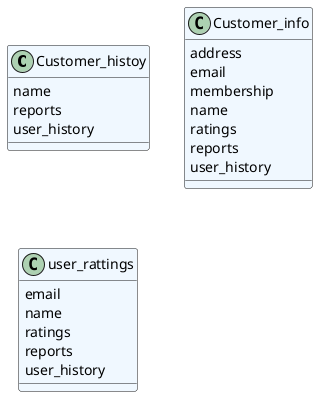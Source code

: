 @startuml classes
set namespaceSeparator none
class "Customer_histoy" as database.customer_info.Customer_histoy #aliceblue {
  name
  reports
  user_history
}
class "Customer_info" as database.customer_info.Customer_info #aliceblue {
  address
  email
  membership
  name
  ratings
  reports
  user_history
}
class "user_rattings" as database.customer_info.user_rattings #aliceblue {
  email
  name
  ratings
  reports
  user_history
}
@enduml

